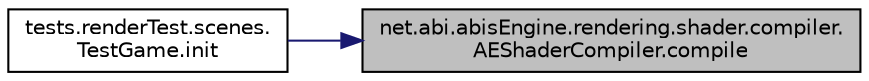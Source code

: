 digraph "net.abi.abisEngine.rendering.shader.compiler.AEShaderCompiler.compile"
{
 // LATEX_PDF_SIZE
  edge [fontname="Helvetica",fontsize="10",labelfontname="Helvetica",labelfontsize="10"];
  node [fontname="Helvetica",fontsize="10",shape=record];
  rankdir="RL";
  Node1 [label="net.abi.abisEngine.rendering.shader.compiler.\lAEShaderCompiler.compile",height=0.2,width=0.4,color="black", fillcolor="grey75", style="filled", fontcolor="black",tooltip=" "];
  Node1 -> Node2 [dir="back",color="midnightblue",fontsize="10",style="solid",fontname="Helvetica"];
  Node2 [label="tests.renderTest.scenes.\lTestGame.init",height=0.2,width=0.4,color="black", fillcolor="white", style="filled",URL="$de/dab/classtests_1_1render_test_1_1scenes_1_1_test_game.html#a48510bf30d8959050b0011cb935cd778",tooltip=" "];
}
